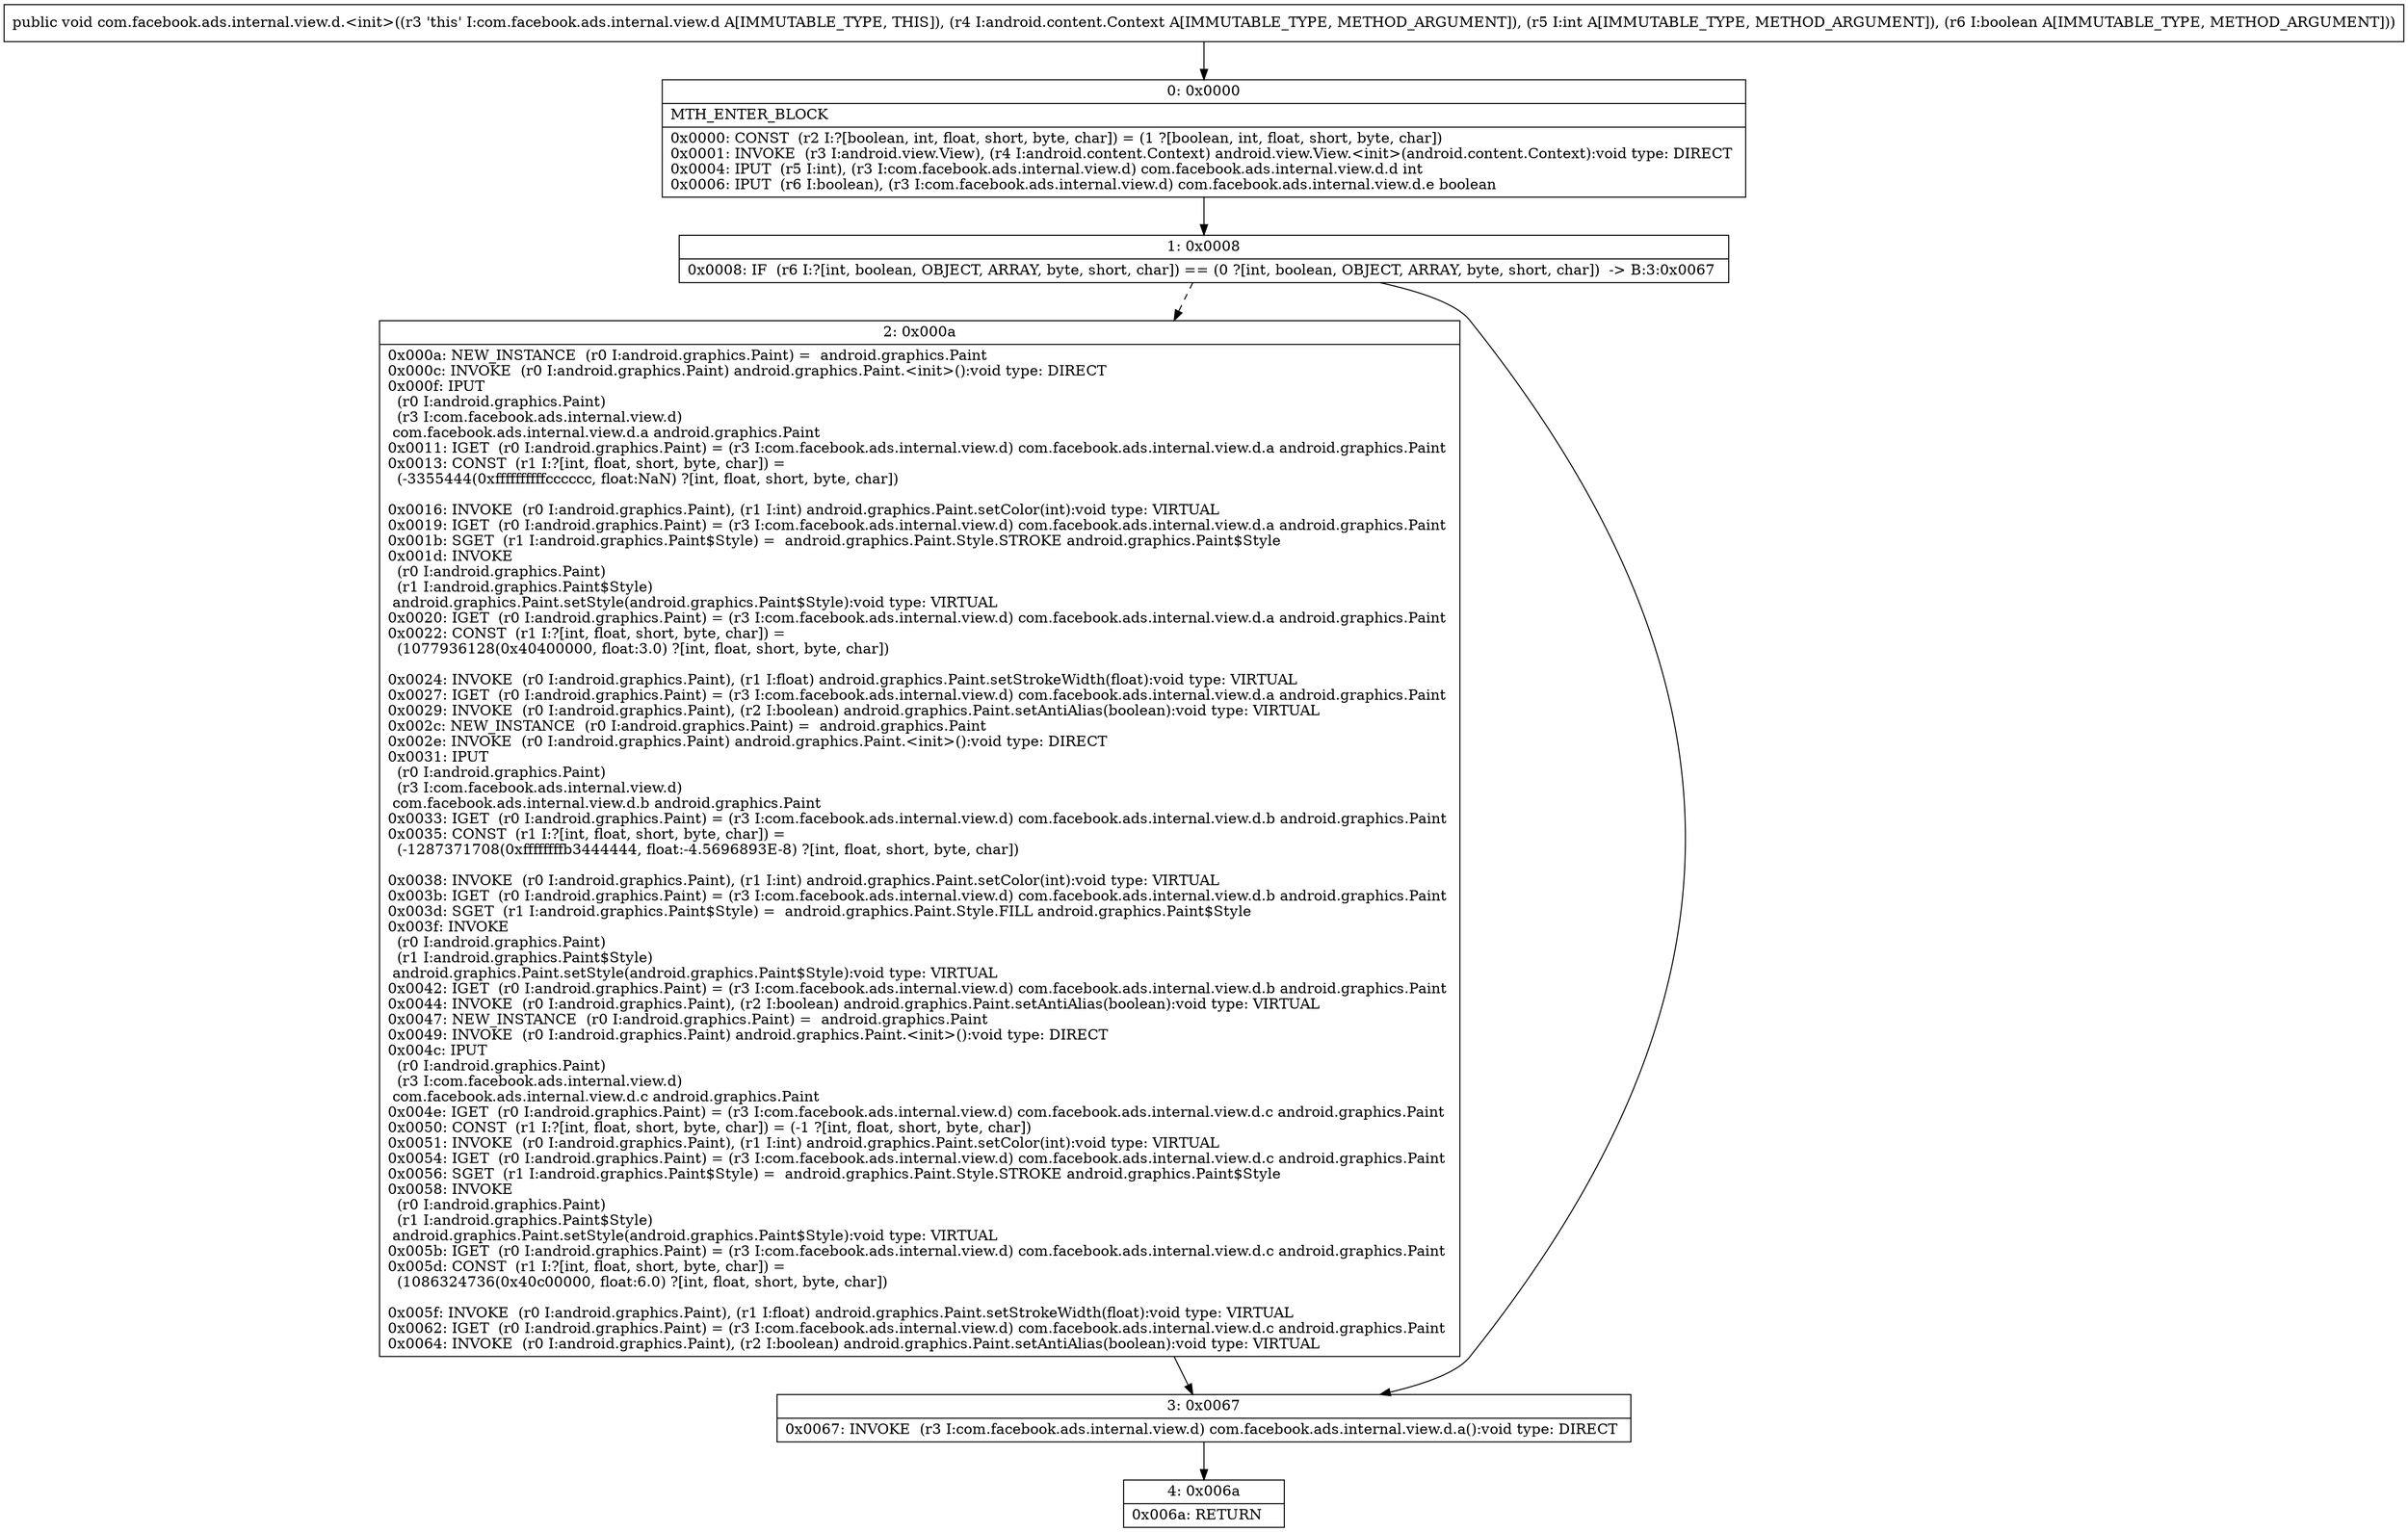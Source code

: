 digraph "CFG forcom.facebook.ads.internal.view.d.\<init\>(Landroid\/content\/Context;IZ)V" {
Node_0 [shape=record,label="{0\:\ 0x0000|MTH_ENTER_BLOCK\l|0x0000: CONST  (r2 I:?[boolean, int, float, short, byte, char]) = (1 ?[boolean, int, float, short, byte, char]) \l0x0001: INVOKE  (r3 I:android.view.View), (r4 I:android.content.Context) android.view.View.\<init\>(android.content.Context):void type: DIRECT \l0x0004: IPUT  (r5 I:int), (r3 I:com.facebook.ads.internal.view.d) com.facebook.ads.internal.view.d.d int \l0x0006: IPUT  (r6 I:boolean), (r3 I:com.facebook.ads.internal.view.d) com.facebook.ads.internal.view.d.e boolean \l}"];
Node_1 [shape=record,label="{1\:\ 0x0008|0x0008: IF  (r6 I:?[int, boolean, OBJECT, ARRAY, byte, short, char]) == (0 ?[int, boolean, OBJECT, ARRAY, byte, short, char])  \-\> B:3:0x0067 \l}"];
Node_2 [shape=record,label="{2\:\ 0x000a|0x000a: NEW_INSTANCE  (r0 I:android.graphics.Paint) =  android.graphics.Paint \l0x000c: INVOKE  (r0 I:android.graphics.Paint) android.graphics.Paint.\<init\>():void type: DIRECT \l0x000f: IPUT  \l  (r0 I:android.graphics.Paint)\l  (r3 I:com.facebook.ads.internal.view.d)\l com.facebook.ads.internal.view.d.a android.graphics.Paint \l0x0011: IGET  (r0 I:android.graphics.Paint) = (r3 I:com.facebook.ads.internal.view.d) com.facebook.ads.internal.view.d.a android.graphics.Paint \l0x0013: CONST  (r1 I:?[int, float, short, byte, char]) = \l  (\-3355444(0xffffffffffcccccc, float:NaN) ?[int, float, short, byte, char])\l \l0x0016: INVOKE  (r0 I:android.graphics.Paint), (r1 I:int) android.graphics.Paint.setColor(int):void type: VIRTUAL \l0x0019: IGET  (r0 I:android.graphics.Paint) = (r3 I:com.facebook.ads.internal.view.d) com.facebook.ads.internal.view.d.a android.graphics.Paint \l0x001b: SGET  (r1 I:android.graphics.Paint$Style) =  android.graphics.Paint.Style.STROKE android.graphics.Paint$Style \l0x001d: INVOKE  \l  (r0 I:android.graphics.Paint)\l  (r1 I:android.graphics.Paint$Style)\l android.graphics.Paint.setStyle(android.graphics.Paint$Style):void type: VIRTUAL \l0x0020: IGET  (r0 I:android.graphics.Paint) = (r3 I:com.facebook.ads.internal.view.d) com.facebook.ads.internal.view.d.a android.graphics.Paint \l0x0022: CONST  (r1 I:?[int, float, short, byte, char]) = \l  (1077936128(0x40400000, float:3.0) ?[int, float, short, byte, char])\l \l0x0024: INVOKE  (r0 I:android.graphics.Paint), (r1 I:float) android.graphics.Paint.setStrokeWidth(float):void type: VIRTUAL \l0x0027: IGET  (r0 I:android.graphics.Paint) = (r3 I:com.facebook.ads.internal.view.d) com.facebook.ads.internal.view.d.a android.graphics.Paint \l0x0029: INVOKE  (r0 I:android.graphics.Paint), (r2 I:boolean) android.graphics.Paint.setAntiAlias(boolean):void type: VIRTUAL \l0x002c: NEW_INSTANCE  (r0 I:android.graphics.Paint) =  android.graphics.Paint \l0x002e: INVOKE  (r0 I:android.graphics.Paint) android.graphics.Paint.\<init\>():void type: DIRECT \l0x0031: IPUT  \l  (r0 I:android.graphics.Paint)\l  (r3 I:com.facebook.ads.internal.view.d)\l com.facebook.ads.internal.view.d.b android.graphics.Paint \l0x0033: IGET  (r0 I:android.graphics.Paint) = (r3 I:com.facebook.ads.internal.view.d) com.facebook.ads.internal.view.d.b android.graphics.Paint \l0x0035: CONST  (r1 I:?[int, float, short, byte, char]) = \l  (\-1287371708(0xffffffffb3444444, float:\-4.5696893E\-8) ?[int, float, short, byte, char])\l \l0x0038: INVOKE  (r0 I:android.graphics.Paint), (r1 I:int) android.graphics.Paint.setColor(int):void type: VIRTUAL \l0x003b: IGET  (r0 I:android.graphics.Paint) = (r3 I:com.facebook.ads.internal.view.d) com.facebook.ads.internal.view.d.b android.graphics.Paint \l0x003d: SGET  (r1 I:android.graphics.Paint$Style) =  android.graphics.Paint.Style.FILL android.graphics.Paint$Style \l0x003f: INVOKE  \l  (r0 I:android.graphics.Paint)\l  (r1 I:android.graphics.Paint$Style)\l android.graphics.Paint.setStyle(android.graphics.Paint$Style):void type: VIRTUAL \l0x0042: IGET  (r0 I:android.graphics.Paint) = (r3 I:com.facebook.ads.internal.view.d) com.facebook.ads.internal.view.d.b android.graphics.Paint \l0x0044: INVOKE  (r0 I:android.graphics.Paint), (r2 I:boolean) android.graphics.Paint.setAntiAlias(boolean):void type: VIRTUAL \l0x0047: NEW_INSTANCE  (r0 I:android.graphics.Paint) =  android.graphics.Paint \l0x0049: INVOKE  (r0 I:android.graphics.Paint) android.graphics.Paint.\<init\>():void type: DIRECT \l0x004c: IPUT  \l  (r0 I:android.graphics.Paint)\l  (r3 I:com.facebook.ads.internal.view.d)\l com.facebook.ads.internal.view.d.c android.graphics.Paint \l0x004e: IGET  (r0 I:android.graphics.Paint) = (r3 I:com.facebook.ads.internal.view.d) com.facebook.ads.internal.view.d.c android.graphics.Paint \l0x0050: CONST  (r1 I:?[int, float, short, byte, char]) = (\-1 ?[int, float, short, byte, char]) \l0x0051: INVOKE  (r0 I:android.graphics.Paint), (r1 I:int) android.graphics.Paint.setColor(int):void type: VIRTUAL \l0x0054: IGET  (r0 I:android.graphics.Paint) = (r3 I:com.facebook.ads.internal.view.d) com.facebook.ads.internal.view.d.c android.graphics.Paint \l0x0056: SGET  (r1 I:android.graphics.Paint$Style) =  android.graphics.Paint.Style.STROKE android.graphics.Paint$Style \l0x0058: INVOKE  \l  (r0 I:android.graphics.Paint)\l  (r1 I:android.graphics.Paint$Style)\l android.graphics.Paint.setStyle(android.graphics.Paint$Style):void type: VIRTUAL \l0x005b: IGET  (r0 I:android.graphics.Paint) = (r3 I:com.facebook.ads.internal.view.d) com.facebook.ads.internal.view.d.c android.graphics.Paint \l0x005d: CONST  (r1 I:?[int, float, short, byte, char]) = \l  (1086324736(0x40c00000, float:6.0) ?[int, float, short, byte, char])\l \l0x005f: INVOKE  (r0 I:android.graphics.Paint), (r1 I:float) android.graphics.Paint.setStrokeWidth(float):void type: VIRTUAL \l0x0062: IGET  (r0 I:android.graphics.Paint) = (r3 I:com.facebook.ads.internal.view.d) com.facebook.ads.internal.view.d.c android.graphics.Paint \l0x0064: INVOKE  (r0 I:android.graphics.Paint), (r2 I:boolean) android.graphics.Paint.setAntiAlias(boolean):void type: VIRTUAL \l}"];
Node_3 [shape=record,label="{3\:\ 0x0067|0x0067: INVOKE  (r3 I:com.facebook.ads.internal.view.d) com.facebook.ads.internal.view.d.a():void type: DIRECT \l}"];
Node_4 [shape=record,label="{4\:\ 0x006a|0x006a: RETURN   \l}"];
MethodNode[shape=record,label="{public void com.facebook.ads.internal.view.d.\<init\>((r3 'this' I:com.facebook.ads.internal.view.d A[IMMUTABLE_TYPE, THIS]), (r4 I:android.content.Context A[IMMUTABLE_TYPE, METHOD_ARGUMENT]), (r5 I:int A[IMMUTABLE_TYPE, METHOD_ARGUMENT]), (r6 I:boolean A[IMMUTABLE_TYPE, METHOD_ARGUMENT])) }"];
MethodNode -> Node_0;
Node_0 -> Node_1;
Node_1 -> Node_2[style=dashed];
Node_1 -> Node_3;
Node_2 -> Node_3;
Node_3 -> Node_4;
}


